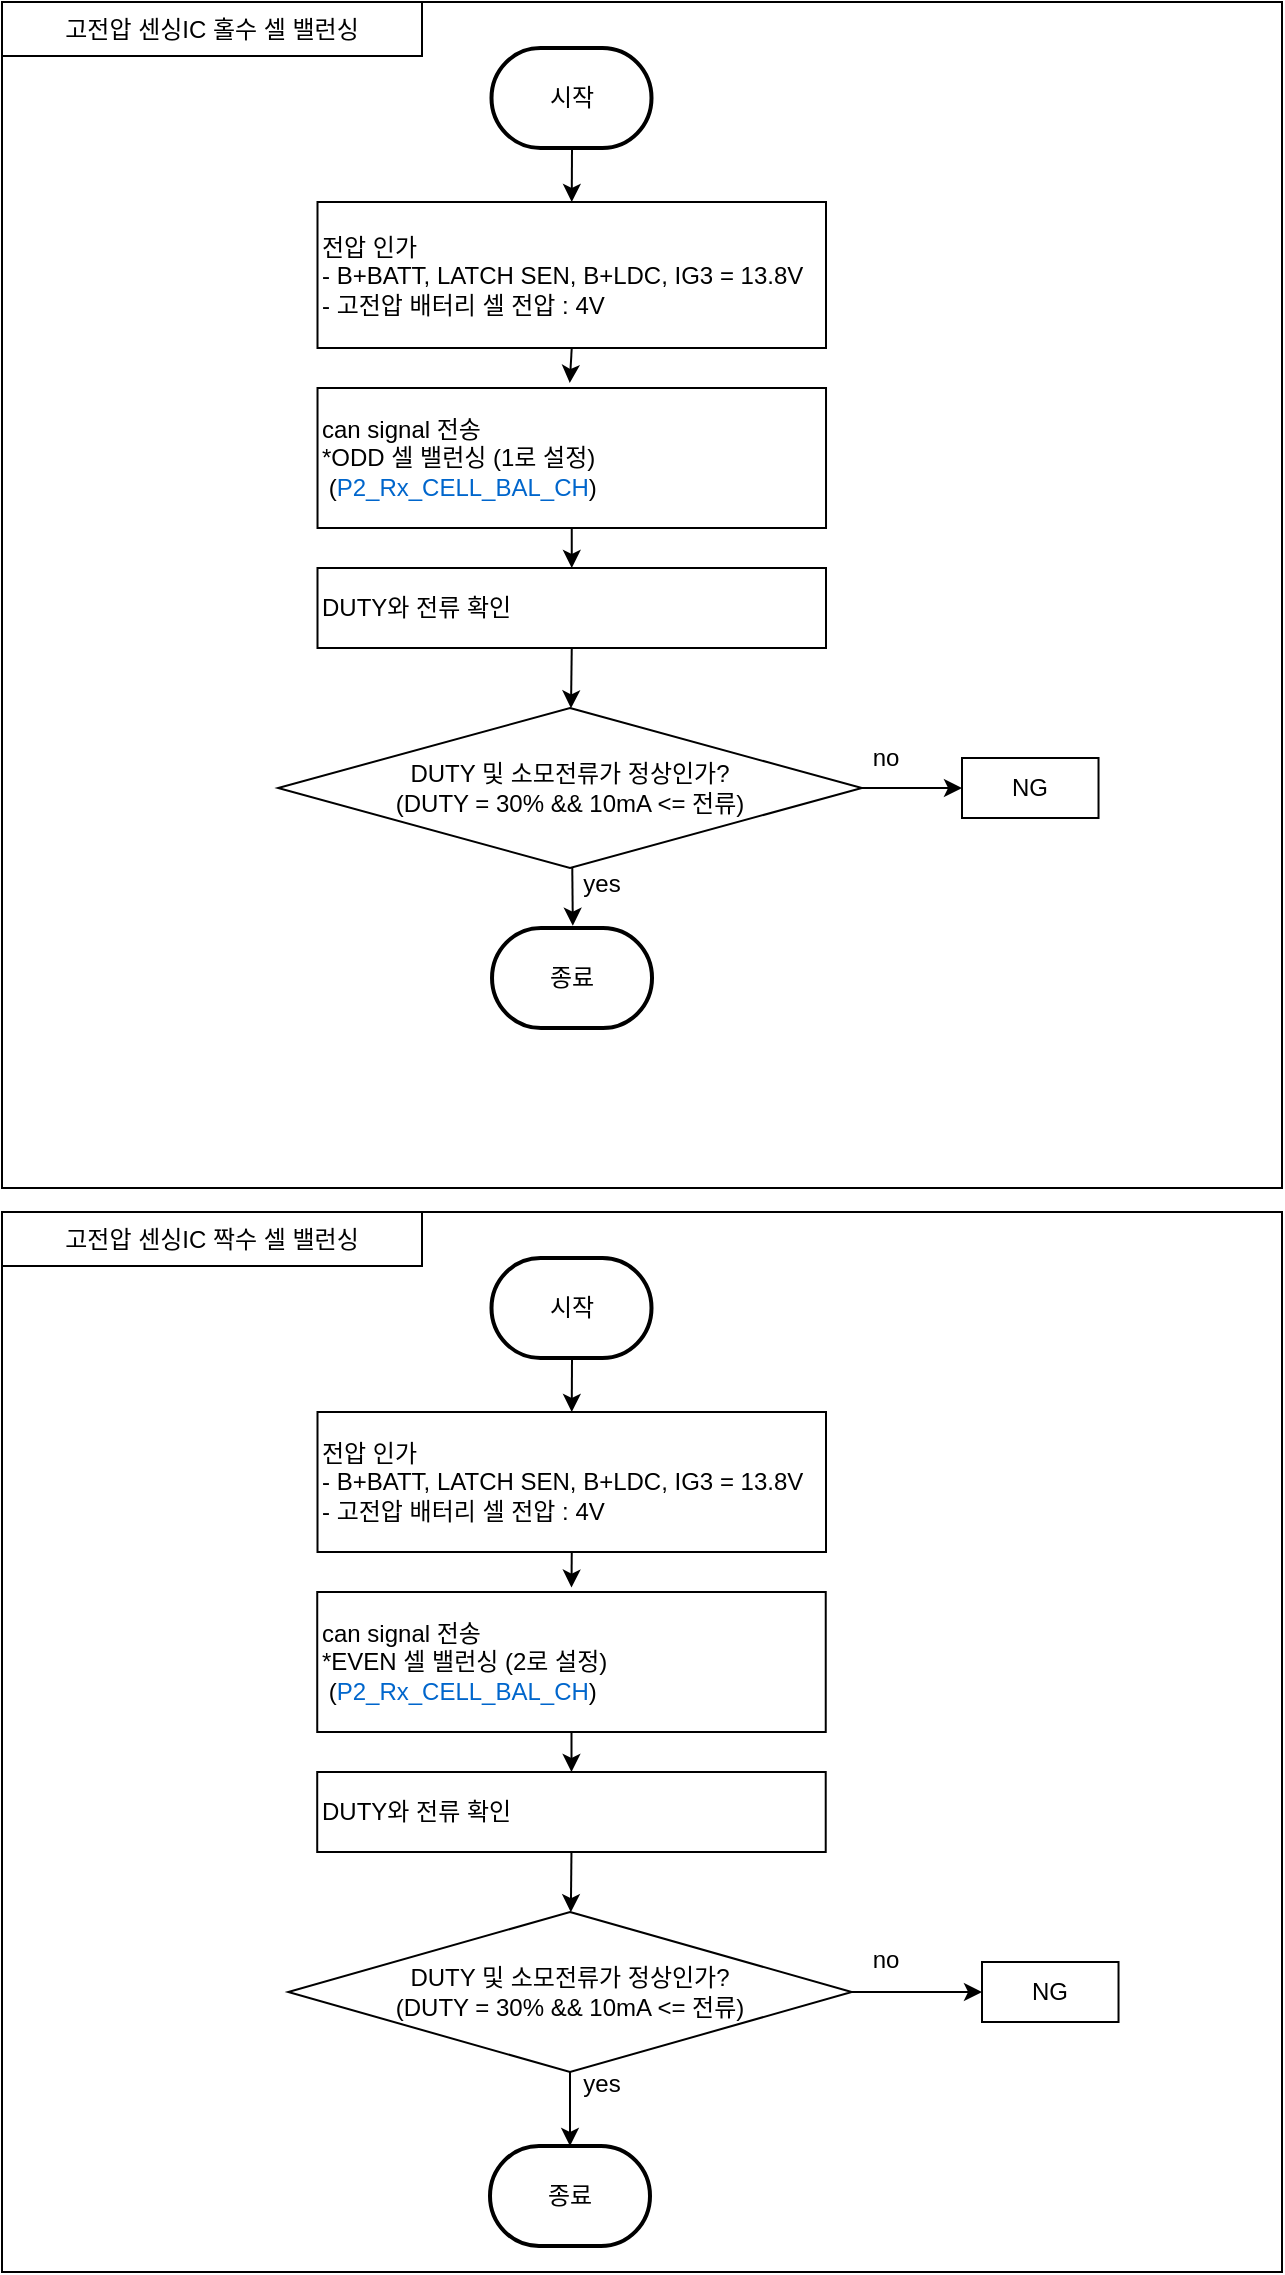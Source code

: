 <mxfile version="22.1.21" type="github">
  <diagram name="페이지-1" id="i4kZyCOu4kcTUlXigqUq">
    <mxGraphModel dx="1432" dy="-283" grid="1" gridSize="10" guides="1" tooltips="1" connect="1" arrows="1" fold="1" page="1" pageScale="1" pageWidth="827" pageHeight="1169" math="0" shadow="0">
      <root>
        <mxCell id="0" />
        <mxCell id="1" parent="0" />
        <mxCell id="JR--cD0cvc0XQbJhbA4U-1" value="" style="rounded=0;whiteSpace=wrap;html=1;align=left;" parent="1" vertex="1">
          <mxGeometry x="90" y="1185" width="640" height="593" as="geometry" />
        </mxCell>
        <mxCell id="JR--cD0cvc0XQbJhbA4U-3" value="고전압 센싱IC 홀수 셀 밸런싱" style="rounded=0;whiteSpace=wrap;html=1;align=center;" parent="1" vertex="1">
          <mxGeometry x="90" y="1185" width="210" height="27" as="geometry" />
        </mxCell>
        <mxCell id="JR--cD0cvc0XQbJhbA4U-2" value="시작" style="strokeWidth=2;html=1;shape=mxgraph.flowchart.terminator;whiteSpace=wrap;" parent="1" vertex="1">
          <mxGeometry x="334.75" y="1208" width="80" height="50" as="geometry" />
        </mxCell>
        <mxCell id="JR--cD0cvc0XQbJhbA4U-4" value="전압 인가&lt;br&gt;- B+BATT, LATCH SEN, B+LDC, IG3 = 13.8V&lt;br&gt;- 고전압 배터리 셀 전압 : 4V" style="rounded=0;whiteSpace=wrap;html=1;align=left;" parent="1" vertex="1">
          <mxGeometry x="247.75" y="1285" width="254.25" height="73" as="geometry" />
        </mxCell>
        <mxCell id="JR--cD0cvc0XQbJhbA4U-5" value="" style="endArrow=classic;html=1;rounded=0;exitX=0.5;exitY=1;exitDx=0;exitDy=0;exitPerimeter=0;entryX=0.5;entryY=0;entryDx=0;entryDy=0;" parent="1" target="JR--cD0cvc0XQbJhbA4U-4" edge="1">
          <mxGeometry width="50" height="50" relative="1" as="geometry">
            <mxPoint x="375" y="1258" as="sourcePoint" />
            <mxPoint x="150.75" y="1258" as="targetPoint" />
          </mxGeometry>
        </mxCell>
        <mxCell id="JR--cD0cvc0XQbJhbA4U-6" value="" style="endArrow=classic;html=1;rounded=0;exitX=0.5;exitY=1;exitDx=0;exitDy=0;entryX=0.496;entryY=-0.036;entryDx=0;entryDy=0;entryPerimeter=0;" parent="1" source="JR--cD0cvc0XQbJhbA4U-4" edge="1" target="JR--cD0cvc0XQbJhbA4U-8">
          <mxGeometry width="50" height="50" relative="1" as="geometry">
            <mxPoint x="590" y="1275" as="sourcePoint" />
            <mxPoint x="375" y="1409" as="targetPoint" />
          </mxGeometry>
        </mxCell>
        <mxCell id="JR--cD0cvc0XQbJhbA4U-8" value="can signal 전송&lt;br&gt;*ODD 셀 밸런싱 (1로 설정)&lt;br&gt;&amp;nbsp;(&lt;font color=&quot;#0066cc&quot;&gt;P2_Rx_CELL_BAL_CH&lt;/font&gt;)" style="rounded=0;whiteSpace=wrap;html=1;align=left;" parent="1" vertex="1">
          <mxGeometry x="247.76" y="1378" width="254.25" height="70" as="geometry" />
        </mxCell>
        <mxCell id="JR--cD0cvc0XQbJhbA4U-10" value="DUTY와 전류 확인" style="rounded=0;whiteSpace=wrap;html=1;align=left;" parent="1" vertex="1">
          <mxGeometry x="247.75" y="1468" width="254.25" height="40" as="geometry" />
        </mxCell>
        <mxCell id="JR--cD0cvc0XQbJhbA4U-12" value="" style="endArrow=classic;html=1;rounded=0;exitX=0.5;exitY=1;exitDx=0;exitDy=0;" parent="1" source="JR--cD0cvc0XQbJhbA4U-8" target="JR--cD0cvc0XQbJhbA4U-10" edge="1">
          <mxGeometry width="50" height="50" relative="1" as="geometry">
            <mxPoint x="550.14" y="1478" as="sourcePoint" />
            <mxPoint x="600.14" y="1428" as="targetPoint" />
          </mxGeometry>
        </mxCell>
        <mxCell id="JR--cD0cvc0XQbJhbA4U-9" value="DUTY 및 소모전류가 정상인가?&lt;br&gt;(DUTY = 30% &amp;amp;&amp;amp;&amp;nbsp;10mA &amp;lt;= 전류)" style="rhombus;whiteSpace=wrap;html=1;" parent="1" vertex="1">
          <mxGeometry x="228.06" y="1538" width="291.88" height="80" as="geometry" />
        </mxCell>
        <mxCell id="JR--cD0cvc0XQbJhbA4U-11" value="NG" style="rounded=0;whiteSpace=wrap;html=1;align=center;" parent="1" vertex="1">
          <mxGeometry x="570" y="1563" width="68.26" height="30" as="geometry" />
        </mxCell>
        <mxCell id="JR--cD0cvc0XQbJhbA4U-13" value="" style="endArrow=classic;html=1;rounded=0;exitX=0.5;exitY=1;exitDx=0;exitDy=0;" parent="1" source="JR--cD0cvc0XQbJhbA4U-10" target="JR--cD0cvc0XQbJhbA4U-9" edge="1">
          <mxGeometry width="50" height="50" relative="1" as="geometry">
            <mxPoint x="520.14" y="1518" as="sourcePoint" />
            <mxPoint x="570.14" y="1468" as="targetPoint" />
          </mxGeometry>
        </mxCell>
        <mxCell id="JR--cD0cvc0XQbJhbA4U-14" value="" style="endArrow=classic;html=1;rounded=0;exitX=1;exitY=0.5;exitDx=0;exitDy=0;entryX=0;entryY=0.5;entryDx=0;entryDy=0;" parent="1" source="JR--cD0cvc0XQbJhbA4U-9" target="JR--cD0cvc0XQbJhbA4U-11" edge="1">
          <mxGeometry width="50" height="50" relative="1" as="geometry">
            <mxPoint x="520.14" y="1488" as="sourcePoint" />
            <mxPoint x="570.14" y="1438" as="targetPoint" />
          </mxGeometry>
        </mxCell>
        <mxCell id="JR--cD0cvc0XQbJhbA4U-15" value="" style="endArrow=classic;html=1;rounded=0;exitX=0.5;exitY=1;exitDx=0;exitDy=0;entryX=0.505;entryY=-0.023;entryDx=0;entryDy=0;entryPerimeter=0;" parent="1" edge="1" target="JR--cD0cvc0XQbJhbA4U-23">
          <mxGeometry width="50" height="50" relative="1" as="geometry">
            <mxPoint x="375.14" y="1618" as="sourcePoint" />
            <mxPoint x="375.14" y="1652" as="targetPoint" />
          </mxGeometry>
        </mxCell>
        <mxCell id="JR--cD0cvc0XQbJhbA4U-23" value="종료" style="strokeWidth=2;html=1;shape=mxgraph.flowchart.terminator;whiteSpace=wrap;" parent="1" vertex="1">
          <mxGeometry x="335.01" y="1648" width="80" height="50" as="geometry" />
        </mxCell>
        <mxCell id="koRfIj1f8GouPtY5T9lE-1" value="yes" style="text;html=1;strokeColor=none;fillColor=none;align=center;verticalAlign=middle;whiteSpace=wrap;rounded=0;" vertex="1" parent="1">
          <mxGeometry x="360.14" y="1611" width="60" height="30" as="geometry" />
        </mxCell>
        <mxCell id="koRfIj1f8GouPtY5T9lE-2" value="no" style="text;html=1;strokeColor=none;fillColor=none;align=center;verticalAlign=middle;whiteSpace=wrap;rounded=0;" vertex="1" parent="1">
          <mxGeometry x="501.86" y="1547.5" width="60" height="30" as="geometry" />
        </mxCell>
        <mxCell id="koRfIj1f8GouPtY5T9lE-5" value="" style="rounded=0;whiteSpace=wrap;html=1;align=left;" vertex="1" parent="1">
          <mxGeometry x="90" y="1790" width="640" height="530" as="geometry" />
        </mxCell>
        <mxCell id="koRfIj1f8GouPtY5T9lE-6" value="고전압 센싱IC 짝수 셀 밸런싱" style="rounded=0;whiteSpace=wrap;html=1;align=center;" vertex="1" parent="1">
          <mxGeometry x="90" y="1790" width="210" height="27" as="geometry" />
        </mxCell>
        <mxCell id="koRfIj1f8GouPtY5T9lE-9" value="시작" style="strokeWidth=2;html=1;shape=mxgraph.flowchart.terminator;whiteSpace=wrap;" vertex="1" parent="1">
          <mxGeometry x="334.75" y="1813" width="80" height="50" as="geometry" />
        </mxCell>
        <mxCell id="koRfIj1f8GouPtY5T9lE-10" value="전압 인가&lt;br&gt;- B+BATT, LATCH SEN, B+LDC, IG3 = 13.8V&lt;br&gt;- 고전압 배터리 셀 전압 : 4V" style="rounded=0;whiteSpace=wrap;html=1;align=left;" vertex="1" parent="1">
          <mxGeometry x="247.75" y="1890" width="254.25" height="70" as="geometry" />
        </mxCell>
        <mxCell id="koRfIj1f8GouPtY5T9lE-11" value="" style="endArrow=classic;html=1;rounded=0;exitX=0.5;exitY=1;exitDx=0;exitDy=0;exitPerimeter=0;entryX=0.5;entryY=0;entryDx=0;entryDy=0;" edge="1" parent="1" target="koRfIj1f8GouPtY5T9lE-10">
          <mxGeometry width="50" height="50" relative="1" as="geometry">
            <mxPoint x="375" y="1863" as="sourcePoint" />
            <mxPoint x="150.75" y="1863" as="targetPoint" />
          </mxGeometry>
        </mxCell>
        <mxCell id="koRfIj1f8GouPtY5T9lE-12" value="" style="endArrow=classic;html=1;rounded=0;exitX=0.5;exitY=1;exitDx=0;exitDy=0;entryX=0.5;entryY=-0.032;entryDx=0;entryDy=0;entryPerimeter=0;" edge="1" parent="1" source="koRfIj1f8GouPtY5T9lE-10" target="koRfIj1f8GouPtY5T9lE-23">
          <mxGeometry width="50" height="50" relative="1" as="geometry">
            <mxPoint x="590" y="1880" as="sourcePoint" />
            <mxPoint x="375" y="2014" as="targetPoint" />
          </mxGeometry>
        </mxCell>
        <mxCell id="koRfIj1f8GouPtY5T9lE-23" value="can signal 전송&lt;br&gt;*EVEN 셀 밸런싱 (2로 설정)&lt;br&gt;&amp;nbsp;(&lt;font color=&quot;#0066cc&quot;&gt;P2_Rx_CELL_BAL_CH&lt;/font&gt;)" style="rounded=0;whiteSpace=wrap;html=1;align=left;" vertex="1" parent="1">
          <mxGeometry x="247.62" y="1980" width="254.25" height="70" as="geometry" />
        </mxCell>
        <mxCell id="koRfIj1f8GouPtY5T9lE-24" value="DUTY 및 소모전류가 정상인가?&lt;br&gt;(DUTY = 30% &amp;amp;&amp;amp;&amp;nbsp;10mA &amp;lt;= 전류)" style="rhombus;whiteSpace=wrap;html=1;" vertex="1" parent="1">
          <mxGeometry x="233.13" y="2140" width="281.74" height="80" as="geometry" />
        </mxCell>
        <mxCell id="koRfIj1f8GouPtY5T9lE-25" value="DUTY와 전류 확인" style="rounded=0;whiteSpace=wrap;html=1;align=left;" vertex="1" parent="1">
          <mxGeometry x="247.61" y="2070" width="254.25" height="40" as="geometry" />
        </mxCell>
        <mxCell id="koRfIj1f8GouPtY5T9lE-26" value="NG" style="rounded=0;whiteSpace=wrap;html=1;align=center;" vertex="1" parent="1">
          <mxGeometry x="580" y="2165" width="68.26" height="30" as="geometry" />
        </mxCell>
        <mxCell id="koRfIj1f8GouPtY5T9lE-27" value="" style="endArrow=classic;html=1;rounded=0;exitX=0.5;exitY=1;exitDx=0;exitDy=0;" edge="1" parent="1" source="koRfIj1f8GouPtY5T9lE-23" target="koRfIj1f8GouPtY5T9lE-25">
          <mxGeometry width="50" height="50" relative="1" as="geometry">
            <mxPoint x="550" y="2080" as="sourcePoint" />
            <mxPoint x="600" y="2030" as="targetPoint" />
          </mxGeometry>
        </mxCell>
        <mxCell id="koRfIj1f8GouPtY5T9lE-28" value="" style="endArrow=classic;html=1;rounded=0;exitX=0.5;exitY=1;exitDx=0;exitDy=0;" edge="1" parent="1" source="koRfIj1f8GouPtY5T9lE-25" target="koRfIj1f8GouPtY5T9lE-24">
          <mxGeometry width="50" height="50" relative="1" as="geometry">
            <mxPoint x="520" y="2120" as="sourcePoint" />
            <mxPoint x="570" y="2070" as="targetPoint" />
          </mxGeometry>
        </mxCell>
        <mxCell id="koRfIj1f8GouPtY5T9lE-29" value="" style="endArrow=classic;html=1;rounded=0;exitX=1;exitY=0.5;exitDx=0;exitDy=0;entryX=0;entryY=0.5;entryDx=0;entryDy=0;" edge="1" parent="1" source="koRfIj1f8GouPtY5T9lE-24" target="koRfIj1f8GouPtY5T9lE-26">
          <mxGeometry width="50" height="50" relative="1" as="geometry">
            <mxPoint x="520" y="2090" as="sourcePoint" />
            <mxPoint x="570" y="2040" as="targetPoint" />
          </mxGeometry>
        </mxCell>
        <mxCell id="koRfIj1f8GouPtY5T9lE-30" value="종료" style="strokeWidth=2;html=1;shape=mxgraph.flowchart.terminator;whiteSpace=wrap;" vertex="1" parent="1">
          <mxGeometry x="334" y="2257" width="80" height="50" as="geometry" />
        </mxCell>
        <mxCell id="koRfIj1f8GouPtY5T9lE-31" value="" style="endArrow=classic;html=1;rounded=0;exitX=0.5;exitY=1;exitDx=0;exitDy=0;entryX=0.5;entryY=0;entryDx=0;entryDy=0;entryPerimeter=0;" edge="1" parent="1" source="koRfIj1f8GouPtY5T9lE-24" target="koRfIj1f8GouPtY5T9lE-30">
          <mxGeometry width="50" height="50" relative="1" as="geometry">
            <mxPoint x="450" y="2257" as="sourcePoint" />
            <mxPoint x="500" y="2207" as="targetPoint" />
          </mxGeometry>
        </mxCell>
        <mxCell id="koRfIj1f8GouPtY5T9lE-34" value="yes" style="text;html=1;strokeColor=none;fillColor=none;align=center;verticalAlign=middle;whiteSpace=wrap;rounded=0;" vertex="1" parent="1">
          <mxGeometry x="360" y="2211" width="60" height="30" as="geometry" />
        </mxCell>
        <mxCell id="koRfIj1f8GouPtY5T9lE-35" value="no" style="text;html=1;strokeColor=none;fillColor=none;align=center;verticalAlign=middle;whiteSpace=wrap;rounded=0;" vertex="1" parent="1">
          <mxGeometry x="502.01" y="2149" width="60" height="30" as="geometry" />
        </mxCell>
      </root>
    </mxGraphModel>
  </diagram>
</mxfile>
